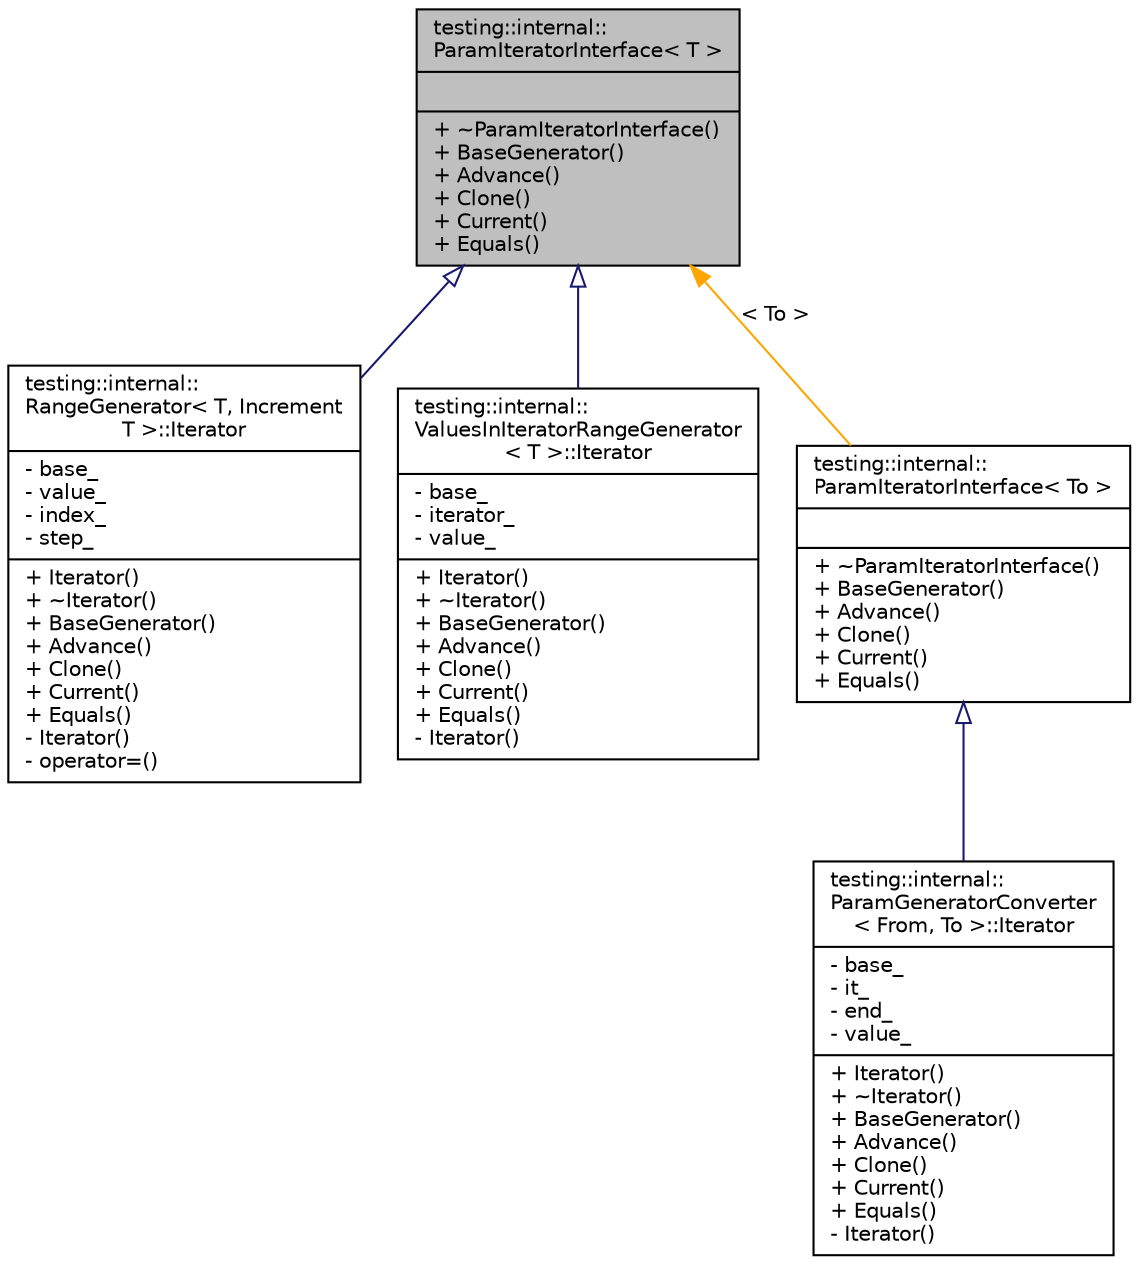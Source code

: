 digraph "testing::internal::ParamIteratorInterface&lt; T &gt;"
{
 // LATEX_PDF_SIZE
  bgcolor="transparent";
  edge [fontname="Helvetica",fontsize="10",labelfontname="Helvetica",labelfontsize="10"];
  node [fontname="Helvetica",fontsize="10",shape=record];
  Node1 [label="{testing::internal::\lParamIteratorInterface\< T \>\n||+ ~ParamIteratorInterface()\l+ BaseGenerator()\l+ Advance()\l+ Clone()\l+ Current()\l+ Equals()\l}",height=0.2,width=0.4,color="black", fillcolor="grey75", style="filled", fontcolor="black",tooltip=" "];
  Node1 -> Node2 [dir="back",color="midnightblue",fontsize="10",style="solid",arrowtail="onormal",fontname="Helvetica"];
  Node2 [label="{testing::internal::\lRangeGenerator\< T, Increment\lT \>::Iterator\n|- base_\l- value_\l- index_\l- step_\l|+ Iterator()\l+ ~Iterator()\l+ BaseGenerator()\l+ Advance()\l+ Clone()\l+ Current()\l+ Equals()\l- Iterator()\l- operator=()\l}",height=0.2,width=0.4,color="black",URL="$classtesting_1_1internal_1_1RangeGenerator_1_1Iterator.html",tooltip=" "];
  Node1 -> Node3 [dir="back",color="midnightblue",fontsize="10",style="solid",arrowtail="onormal",fontname="Helvetica"];
  Node3 [label="{testing::internal::\lValuesInIteratorRangeGenerator\l\< T \>::Iterator\n|- base_\l- iterator_\l- value_\l|+ Iterator()\l+ ~Iterator()\l+ BaseGenerator()\l+ Advance()\l+ Clone()\l+ Current()\l+ Equals()\l- Iterator()\l}",height=0.2,width=0.4,color="black",URL="$classtesting_1_1internal_1_1ValuesInIteratorRangeGenerator_1_1Iterator.html",tooltip=" "];
  Node1 -> Node4 [dir="back",color="orange",fontsize="10",style="solid",label=" \< To \>" ,fontname="Helvetica"];
  Node4 [label="{testing::internal::\lParamIteratorInterface\< To \>\n||+ ~ParamIteratorInterface()\l+ BaseGenerator()\l+ Advance()\l+ Clone()\l+ Current()\l+ Equals()\l}",height=0.2,width=0.4,color="black",URL="$classtesting_1_1internal_1_1ParamIteratorInterface.html",tooltip=" "];
  Node4 -> Node5 [dir="back",color="midnightblue",fontsize="10",style="solid",arrowtail="onormal",fontname="Helvetica"];
  Node5 [label="{testing::internal::\lParamGeneratorConverter\l\< From, To \>::Iterator\n|- base_\l- it_\l- end_\l- value_\l|+ Iterator()\l+ ~Iterator()\l+ BaseGenerator()\l+ Advance()\l+ Clone()\l+ Current()\l+ Equals()\l- Iterator()\l}",height=0.2,width=0.4,color="black",URL="$classtesting_1_1internal_1_1ParamGeneratorConverter_1_1Iterator.html",tooltip=" "];
}
